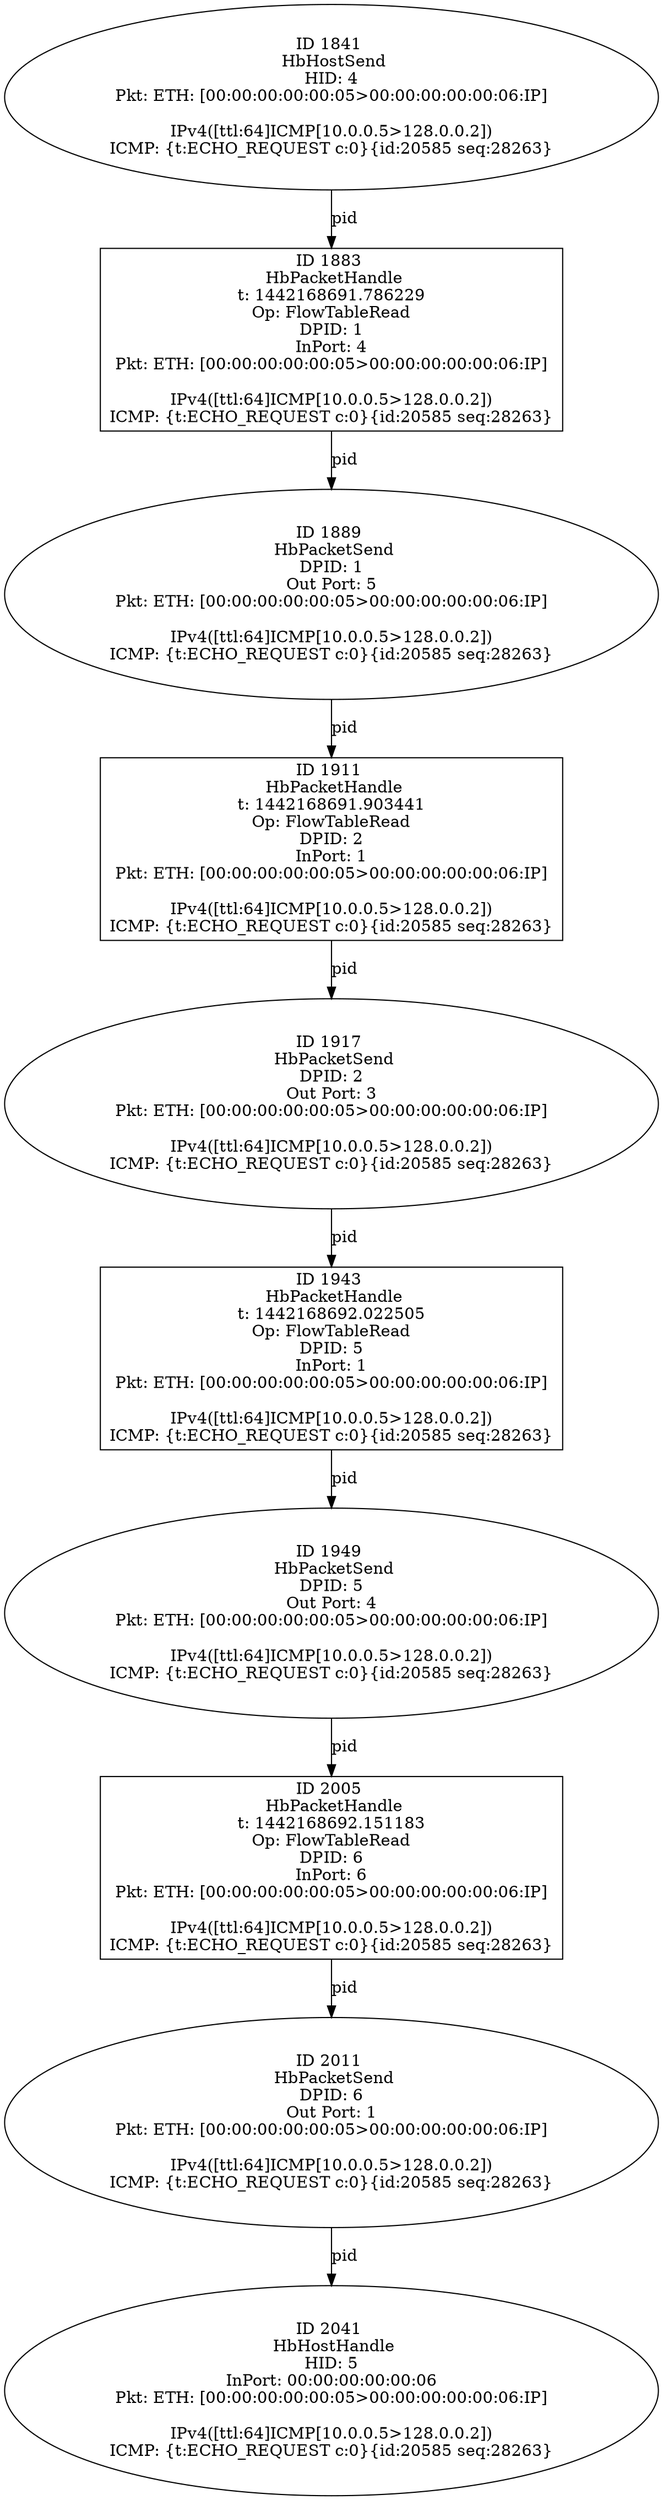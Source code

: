 strict digraph G {
1889 [shape=oval, event=<hb_events.HbPacketSend object at 0x1073370d0>, label="ID 1889 
 HbPacketSend
DPID: 1
Out Port: 5
Pkt: ETH: [00:00:00:00:00:05>00:00:00:00:00:06:IP]

IPv4([ttl:64]ICMP[10.0.0.5>128.0.0.2])
ICMP: {t:ECHO_REQUEST c:0}{id:20585 seq:28263}"];
1943 [shape=box, event=<hb_events.HbPacketHandle object at 0x107361950>, label="ID 1943 
 HbPacketHandle
t: 1442168692.022505
Op: FlowTableRead
DPID: 5
InPort: 1
Pkt: ETH: [00:00:00:00:00:05>00:00:00:00:00:06:IP]

IPv4([ttl:64]ICMP[10.0.0.5>128.0.0.2])
ICMP: {t:ECHO_REQUEST c:0}{id:20585 seq:28263}"];
1917 [shape=oval, event=<hb_events.HbPacketSend object at 0x107352f10>, label="ID 1917 
 HbPacketSend
DPID: 2
Out Port: 3
Pkt: ETH: [00:00:00:00:00:05>00:00:00:00:00:06:IP]

IPv4([ttl:64]ICMP[10.0.0.5>128.0.0.2])
ICMP: {t:ECHO_REQUEST c:0}{id:20585 seq:28263}"];
1841 [shape=oval, event=<hb_events.HbHostSend object at 0x107310dd0>, label="ID 1841 
 HbHostSend
HID: 4
Pkt: ETH: [00:00:00:00:00:05>00:00:00:00:00:06:IP]

IPv4([ttl:64]ICMP[10.0.0.5>128.0.0.2])
ICMP: {t:ECHO_REQUEST c:0}{id:20585 seq:28263}"];
1883 [shape=box, event=<hb_events.HbPacketHandle object at 0x10732fd90>, label="ID 1883 
 HbPacketHandle
t: 1442168691.786229
Op: FlowTableRead
DPID: 1
InPort: 4
Pkt: ETH: [00:00:00:00:00:05>00:00:00:00:00:06:IP]

IPv4([ttl:64]ICMP[10.0.0.5>128.0.0.2])
ICMP: {t:ECHO_REQUEST c:0}{id:20585 seq:28263}"];
2005 [shape=box, event=<hb_events.HbPacketHandle object at 0x1073a9690>, label="ID 2005 
 HbPacketHandle
t: 1442168692.151183
Op: FlowTableRead
DPID: 6
InPort: 6
Pkt: ETH: [00:00:00:00:00:05>00:00:00:00:00:06:IP]

IPv4([ttl:64]ICMP[10.0.0.5>128.0.0.2])
ICMP: {t:ECHO_REQUEST c:0}{id:20585 seq:28263}"];
1911 [shape=box, event=<hb_events.HbPacketHandle object at 0x107352ad0>, label="ID 1911 
 HbPacketHandle
t: 1442168691.903441
Op: FlowTableRead
DPID: 2
InPort: 1
Pkt: ETH: [00:00:00:00:00:05>00:00:00:00:00:06:IP]

IPv4([ttl:64]ICMP[10.0.0.5>128.0.0.2])
ICMP: {t:ECHO_REQUEST c:0}{id:20585 seq:28263}"];
2041 [shape=oval, event=<hb_events.HbHostHandle object at 0x1073b6e10>, label="ID 2041 
 HbHostHandle
HID: 5
InPort: 00:00:00:00:00:06
Pkt: ETH: [00:00:00:00:00:05>00:00:00:00:00:06:IP]

IPv4([ttl:64]ICMP[10.0.0.5>128.0.0.2])
ICMP: {t:ECHO_REQUEST c:0}{id:20585 seq:28263}"];
2011 [shape=oval, event=<hb_events.HbPacketSend object at 0x1073a9ad0>, label="ID 2011 
 HbPacketSend
DPID: 6
Out Port: 1
Pkt: ETH: [00:00:00:00:00:05>00:00:00:00:00:06:IP]

IPv4([ttl:64]ICMP[10.0.0.5>128.0.0.2])
ICMP: {t:ECHO_REQUEST c:0}{id:20585 seq:28263}"];
1949 [shape=oval, event=<hb_events.HbPacketSend object at 0x107369e90>, label="ID 1949 
 HbPacketSend
DPID: 5
Out Port: 4
Pkt: ETH: [00:00:00:00:00:05>00:00:00:00:00:06:IP]

IPv4([ttl:64]ICMP[10.0.0.5>128.0.0.2])
ICMP: {t:ECHO_REQUEST c:0}{id:20585 seq:28263}"];
1889 -> 1911  [rel=pid, label=pid];
1883 -> 1889  [rel=pid, label=pid];
1911 -> 1917  [rel=pid, label=pid];
2011 -> 2041  [rel=pid, label=pid];
1949 -> 2005  [rel=pid, label=pid];
1841 -> 1883  [rel=pid, label=pid];
2005 -> 2011  [rel=pid, label=pid];
1943 -> 1949  [rel=pid, label=pid];
1917 -> 1943  [rel=pid, label=pid];
}
